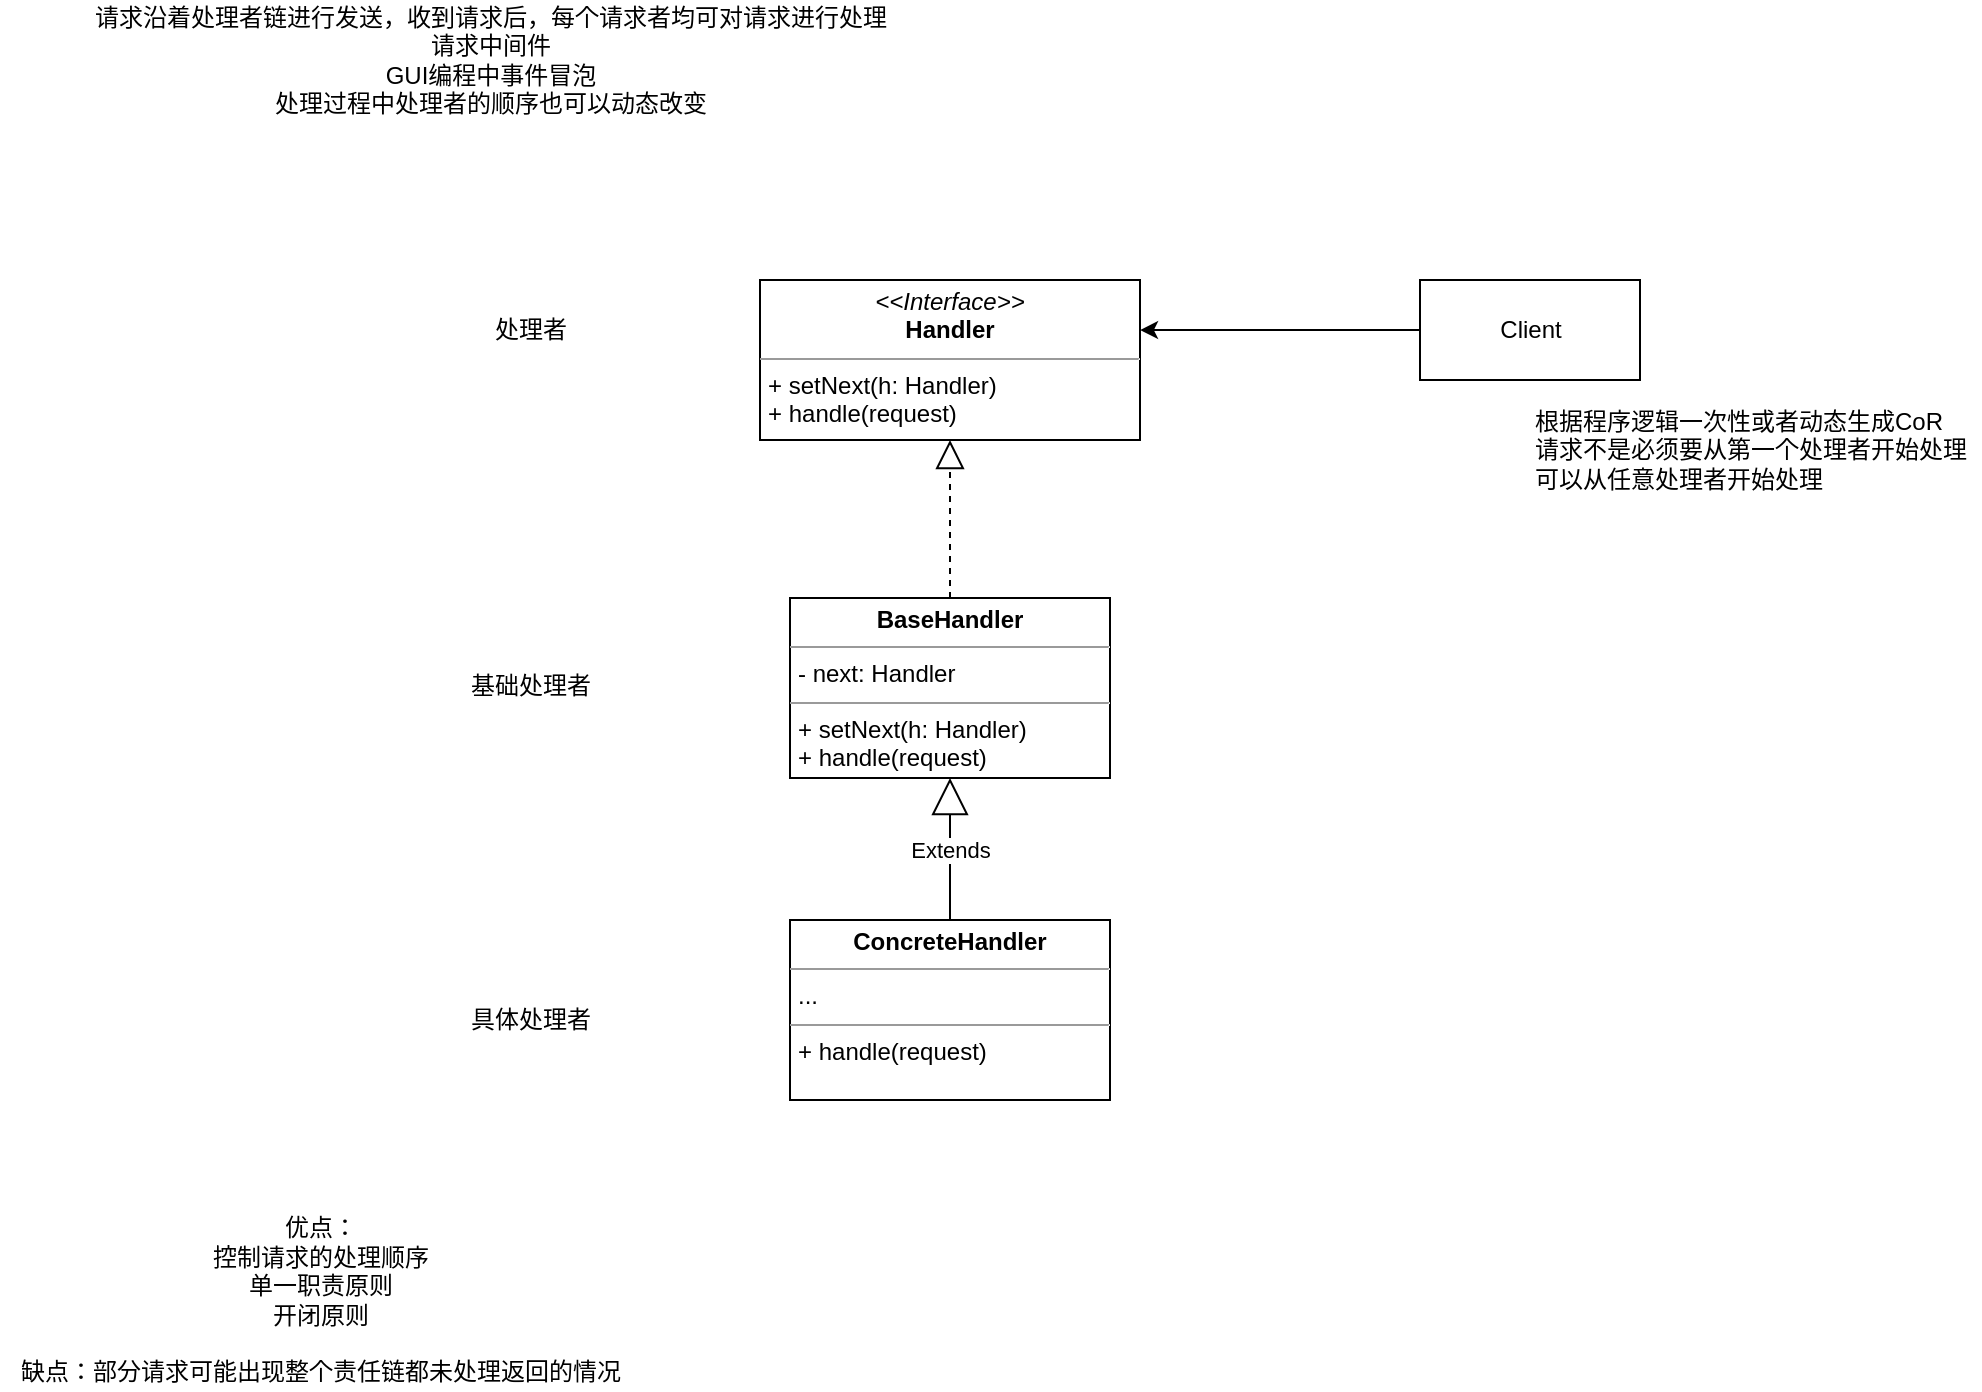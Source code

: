 <mxfile version="16.1.2" type="device"><diagram id="4jUQTXVyH2Yd-DShU0kV" name="第 1 页"><mxGraphModel dx="885" dy="643" grid="1" gridSize="10" guides="1" tooltips="1" connect="1" arrows="1" fold="1" page="1" pageScale="1" pageWidth="1169" pageHeight="827" math="0" shadow="0"><root><mxCell id="0"/><mxCell id="1" parent="0"/><mxCell id="5pw8Gjln6z-fYU8eNMZu-1" value="&lt;p style=&quot;margin: 0px ; margin-top: 4px ; text-align: center&quot;&gt;&lt;i&gt;&amp;lt;&amp;lt;Interface&amp;gt;&amp;gt;&lt;/i&gt;&lt;br&gt;&lt;b&gt;Handler&lt;/b&gt;&lt;/p&gt;&lt;hr size=&quot;1&quot;&gt;&lt;p style=&quot;margin: 0px ; margin-left: 4px&quot;&gt;&lt;/p&gt;&lt;p style=&quot;margin: 0px ; margin-left: 4px&quot;&gt;+ setNext(h: Handler)&lt;br&gt;+ handle(request)&lt;/p&gt;" style="verticalAlign=top;align=left;overflow=fill;fontSize=12;fontFamily=Helvetica;html=1;" vertex="1" parent="1"><mxGeometry x="490" y="210" width="190" height="80" as="geometry"/></mxCell><mxCell id="5pw8Gjln6z-fYU8eNMZu-2" value="&lt;p style=&quot;margin: 0px ; margin-top: 4px ; text-align: center&quot;&gt;&lt;b&gt;BaseHandler&lt;/b&gt;&lt;/p&gt;&lt;hr size=&quot;1&quot;&gt;&lt;p style=&quot;margin: 0px ; margin-left: 4px&quot;&gt;- next: Handler&lt;/p&gt;&lt;hr size=&quot;1&quot;&gt;&lt;p style=&quot;margin: 0px ; margin-left: 4px&quot;&gt;+ setNext(h: Handler)&lt;br&gt;+ handle(request)&lt;br&gt;&lt;/p&gt;" style="verticalAlign=top;align=left;overflow=fill;fontSize=12;fontFamily=Helvetica;html=1;" vertex="1" parent="1"><mxGeometry x="505" y="369" width="160" height="90" as="geometry"/></mxCell><mxCell id="5pw8Gjln6z-fYU8eNMZu-3" value="&lt;p style=&quot;margin: 0px ; margin-top: 4px ; text-align: center&quot;&gt;&lt;b&gt;ConcreteHandler&lt;/b&gt;&lt;/p&gt;&lt;hr size=&quot;1&quot;&gt;&lt;p style=&quot;margin: 0px ; margin-left: 4px&quot;&gt;...&lt;/p&gt;&lt;hr size=&quot;1&quot;&gt;&lt;p style=&quot;margin: 0px ; margin-left: 4px&quot;&gt;+ handle(request)&lt;br&gt;&lt;/p&gt;" style="verticalAlign=top;align=left;overflow=fill;fontSize=12;fontFamily=Helvetica;html=1;" vertex="1" parent="1"><mxGeometry x="505" y="530" width="160" height="90" as="geometry"/></mxCell><mxCell id="5pw8Gjln6z-fYU8eNMZu-4" value="" style="endArrow=block;dashed=1;endFill=0;endSize=12;html=1;rounded=0;exitX=0.5;exitY=0;exitDx=0;exitDy=0;entryX=0.5;entryY=1;entryDx=0;entryDy=0;" edge="1" parent="1" source="5pw8Gjln6z-fYU8eNMZu-2" target="5pw8Gjln6z-fYU8eNMZu-1"><mxGeometry width="160" relative="1" as="geometry"><mxPoint x="570" y="450" as="sourcePoint"/><mxPoint x="730" y="450" as="targetPoint"/></mxGeometry></mxCell><mxCell id="5pw8Gjln6z-fYU8eNMZu-5" value="Extends" style="endArrow=block;endSize=16;endFill=0;html=1;rounded=0;exitX=0.5;exitY=0;exitDx=0;exitDy=0;entryX=0.5;entryY=1;entryDx=0;entryDy=0;" edge="1" parent="1" source="5pw8Gjln6z-fYU8eNMZu-3" target="5pw8Gjln6z-fYU8eNMZu-2"><mxGeometry width="160" relative="1" as="geometry"><mxPoint x="570" y="450" as="sourcePoint"/><mxPoint x="730" y="450" as="targetPoint"/></mxGeometry></mxCell><mxCell id="5pw8Gjln6z-fYU8eNMZu-7" style="edgeStyle=orthogonalEdgeStyle;rounded=0;orthogonalLoop=1;jettySize=auto;html=1;entryX=1;entryY=0.313;entryDx=0;entryDy=0;entryPerimeter=0;" edge="1" parent="1" source="5pw8Gjln6z-fYU8eNMZu-6" target="5pw8Gjln6z-fYU8eNMZu-1"><mxGeometry relative="1" as="geometry"/></mxCell><mxCell id="5pw8Gjln6z-fYU8eNMZu-6" value="Client" style="html=1;" vertex="1" parent="1"><mxGeometry x="820" y="210" width="110" height="50" as="geometry"/></mxCell><mxCell id="5pw8Gjln6z-fYU8eNMZu-8" value="处理者" style="text;html=1;align=center;verticalAlign=middle;resizable=0;points=[];autosize=1;strokeColor=none;fillColor=none;" vertex="1" parent="1"><mxGeometry x="350" y="225" width="50" height="20" as="geometry"/></mxCell><mxCell id="5pw8Gjln6z-fYU8eNMZu-9" value="基础处理者" style="text;html=1;align=center;verticalAlign=middle;resizable=0;points=[];autosize=1;strokeColor=none;fillColor=none;" vertex="1" parent="1"><mxGeometry x="335" y="403" width="80" height="20" as="geometry"/></mxCell><mxCell id="5pw8Gjln6z-fYU8eNMZu-10" value="具体处理者" style="text;html=1;align=center;verticalAlign=middle;resizable=0;points=[];autosize=1;strokeColor=none;fillColor=none;" vertex="1" parent="1"><mxGeometry x="335" y="570" width="80" height="20" as="geometry"/></mxCell><mxCell id="5pw8Gjln6z-fYU8eNMZu-11" value="&lt;div style=&quot;text-align: left&quot;&gt;&lt;span&gt;根据程序逻辑一次性或者动态生成CoR&lt;/span&gt;&lt;/div&gt;请求不是必须要从第一个处理者开始处理&lt;br&gt;&lt;div style=&quot;text-align: left&quot;&gt;&lt;span&gt;可以从任意处理者开始处理&lt;/span&gt;&lt;/div&gt;" style="text;html=1;align=center;verticalAlign=middle;resizable=0;points=[];autosize=1;strokeColor=none;fillColor=none;" vertex="1" parent="1"><mxGeometry x="870" y="270" width="230" height="50" as="geometry"/></mxCell><mxCell id="5pw8Gjln6z-fYU8eNMZu-12" value="请求沿着处理者链进行发送，收到请求后，每个请求者均可对请求进行处理&lt;br&gt;请求中间件&lt;br&gt;GUI编程中事件冒泡&lt;br&gt;处理过程中处理者的顺序也可以动态改变" style="text;html=1;align=center;verticalAlign=middle;resizable=0;points=[];autosize=1;strokeColor=none;fillColor=none;" vertex="1" parent="1"><mxGeometry x="150" y="70" width="410" height="60" as="geometry"/></mxCell><mxCell id="5pw8Gjln6z-fYU8eNMZu-13" value="优点：&lt;br&gt;控制请求的处理顺序&lt;br&gt;单一职责原则&lt;br&gt;开闭原则&lt;br&gt;&lt;br&gt;缺点：部分请求可能出现整个责任链都未处理返回的情况" style="text;html=1;align=center;verticalAlign=middle;resizable=0;points=[];autosize=1;strokeColor=none;fillColor=none;" vertex="1" parent="1"><mxGeometry x="110" y="675" width="320" height="90" as="geometry"/></mxCell></root></mxGraphModel></diagram></mxfile>